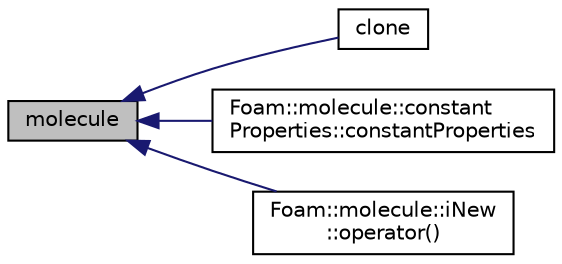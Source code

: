 digraph "molecule"
{
  bgcolor="transparent";
  edge [fontname="Helvetica",fontsize="10",labelfontname="Helvetica",labelfontsize="10"];
  node [fontname="Helvetica",fontsize="10",shape=record];
  rankdir="LR";
  Node54 [label="molecule",height=0.2,width=0.4,color="black", fillcolor="grey75", style="filled", fontcolor="black"];
  Node54 -> Node55 [dir="back",color="midnightblue",fontsize="10",style="solid",fontname="Helvetica"];
  Node55 [label="clone",height=0.2,width=0.4,color="black",URL="$a25521.html#ae4bafbfc2f07dbf690e5794a6329867a",tooltip="Construct and return a clone. "];
  Node54 -> Node56 [dir="back",color="midnightblue",fontsize="10",style="solid",fontname="Helvetica"];
  Node56 [label="Foam::molecule::constant\lProperties::constantProperties",height=0.2,width=0.4,color="black",URL="$a25525.html#a48f10350a2cae9811619cc14159099d6",tooltip="Construct from dictionary. "];
  Node54 -> Node57 [dir="back",color="midnightblue",fontsize="10",style="solid",fontname="Helvetica"];
  Node57 [label="Foam::molecule::iNew\l::operator()",height=0.2,width=0.4,color="black",URL="$a25533.html#a5e5219caac32f0ebcf427805a7112605"];
}
